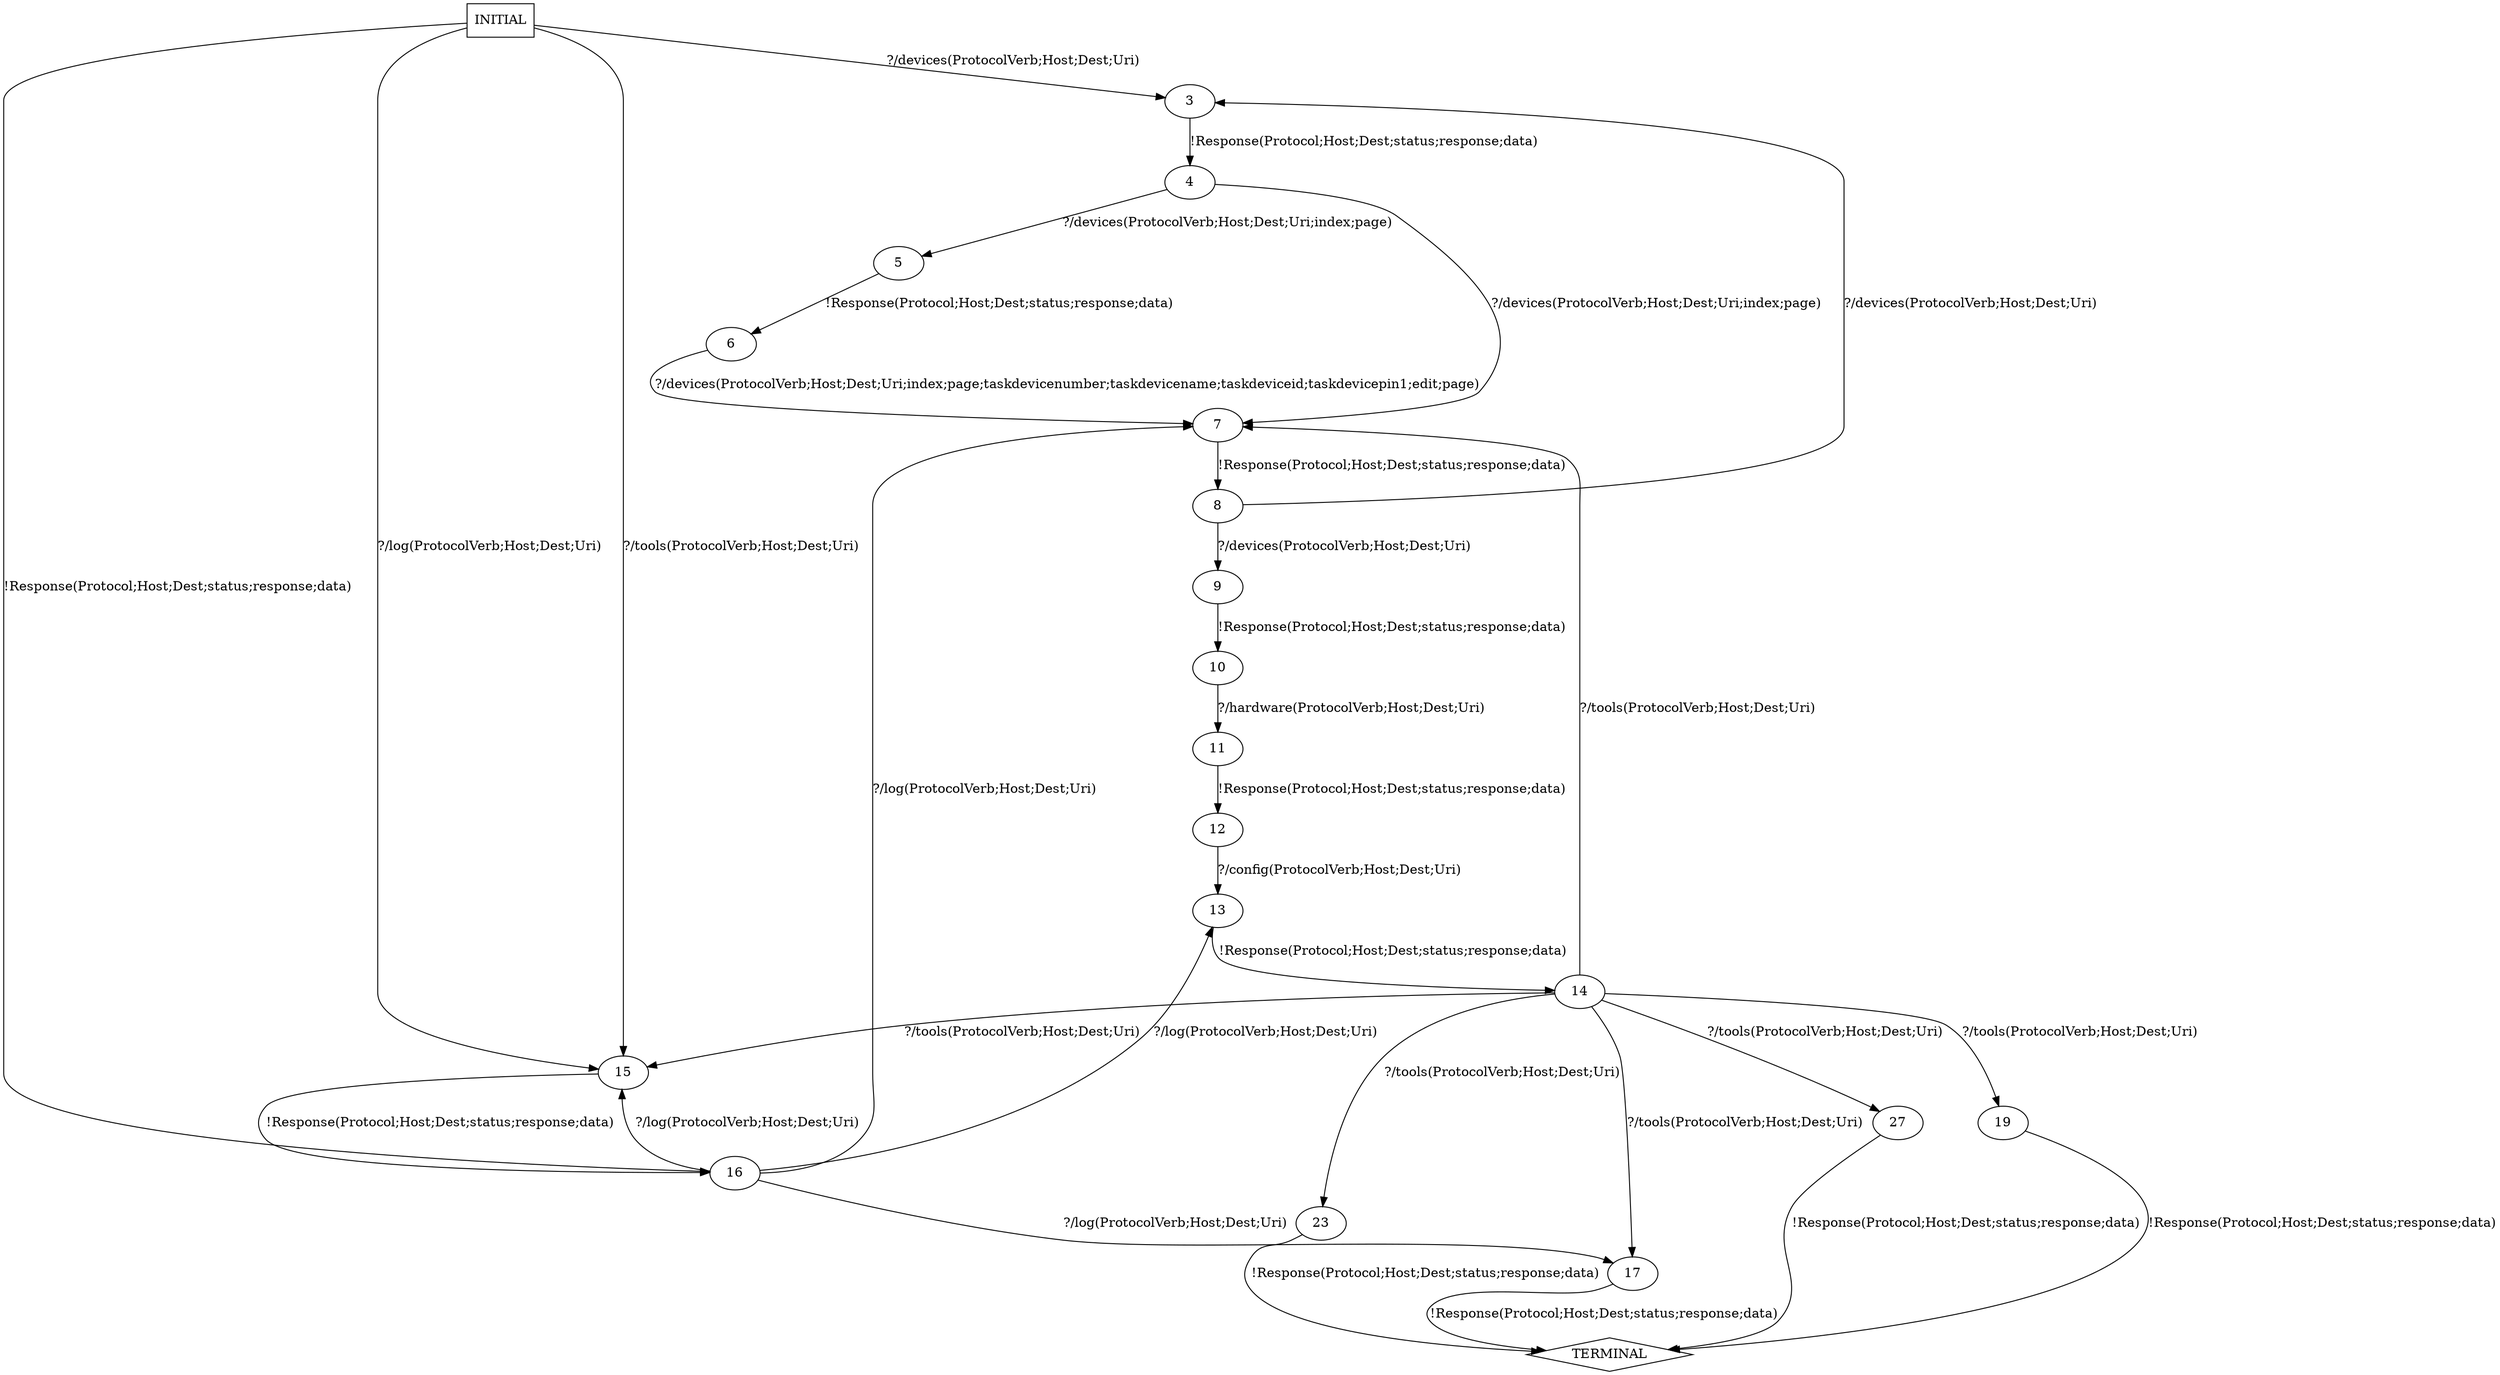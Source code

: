 digraph G {
  0 [label="INITIAL",shape=box];
  1 [label="TERMINAL",shape=diamond];
  3 [label="3"];
  4 [label="4"];
  5 [label="5"];
  6 [label="6"];
  7 [label="7"];
  8 [label="8"];
  9 [label="9"];
  10 [label="10"];
  11 [label="11"];
  12 [label="12"];
  13 [label="13"];
  14 [label="14"];
  15 [label="15"];
  16 [label="16"];
  17 [label="17"];
  19 [label="19"];
  23 [label="23"];
  27 [label="27"];
0->3  [label="?/devices(ProtocolVerb;Host;Dest;Uri)"]
3->4  [label="!Response(Protocol;Host;Dest;status;response;data)"]
4->5  [label="?/devices(ProtocolVerb;Host;Dest;Uri;index;page)"]
4->7  [label="?/devices(ProtocolVerb;Host;Dest;Uri;index;page)"]
5->6  [label="!Response(Protocol;Host;Dest;status;response;data)"]
6->7  [label="?/devices(ProtocolVerb;Host;Dest;Uri;index;page;taskdevicenumber;taskdevicename;taskdeviceid;taskdevicepin1;edit;page)"]
7->8  [label="!Response(Protocol;Host;Dest;status;response;data)"]
8->3  [label="?/devices(ProtocolVerb;Host;Dest;Uri)"]
8->9  [label="?/devices(ProtocolVerb;Host;Dest;Uri)"]
9->10  [label="!Response(Protocol;Host;Dest;status;response;data)"]
10->11  [label="?/hardware(ProtocolVerb;Host;Dest;Uri)"]
11->12  [label="!Response(Protocol;Host;Dest;status;response;data)"]
12->13  [label="?/config(ProtocolVerb;Host;Dest;Uri)"]
13->14  [label="!Response(Protocol;Host;Dest;status;response;data)"]
14->17  [label="?/tools(ProtocolVerb;Host;Dest;Uri)"]
14->27  [label="?/tools(ProtocolVerb;Host;Dest;Uri)"]
14->7  [label="?/tools(ProtocolVerb;Host;Dest;Uri)"]
14->23  [label="?/tools(ProtocolVerb;Host;Dest;Uri)"]
14->19  [label="?/tools(ProtocolVerb;Host;Dest;Uri)"]
14->15  [label="?/tools(ProtocolVerb;Host;Dest;Uri)"]
15->16  [label="!Response(Protocol;Host;Dest;status;response;data)"]
16->17  [label="?/log(ProtocolVerb;Host;Dest;Uri)"]
16->7  [label="?/log(ProtocolVerb;Host;Dest;Uri)"]
16->13  [label="?/log(ProtocolVerb;Host;Dest;Uri)"]
16->15  [label="?/log(ProtocolVerb;Host;Dest;Uri)"]
17->1  [label="!Response(Protocol;Host;Dest;status;response;data)"]
0->15  [label="?/log(ProtocolVerb;Host;Dest;Uri)"]
19->1  [label="!Response(Protocol;Host;Dest;status;response;data)"]
23->1  [label="!Response(Protocol;Host;Dest;status;response;data)"]
0->16  [label="!Response(Protocol;Host;Dest;status;response;data)"]
27->1  [label="!Response(Protocol;Host;Dest;status;response;data)"]
0->15  [label="?/tools(ProtocolVerb;Host;Dest;Uri)"]
}
